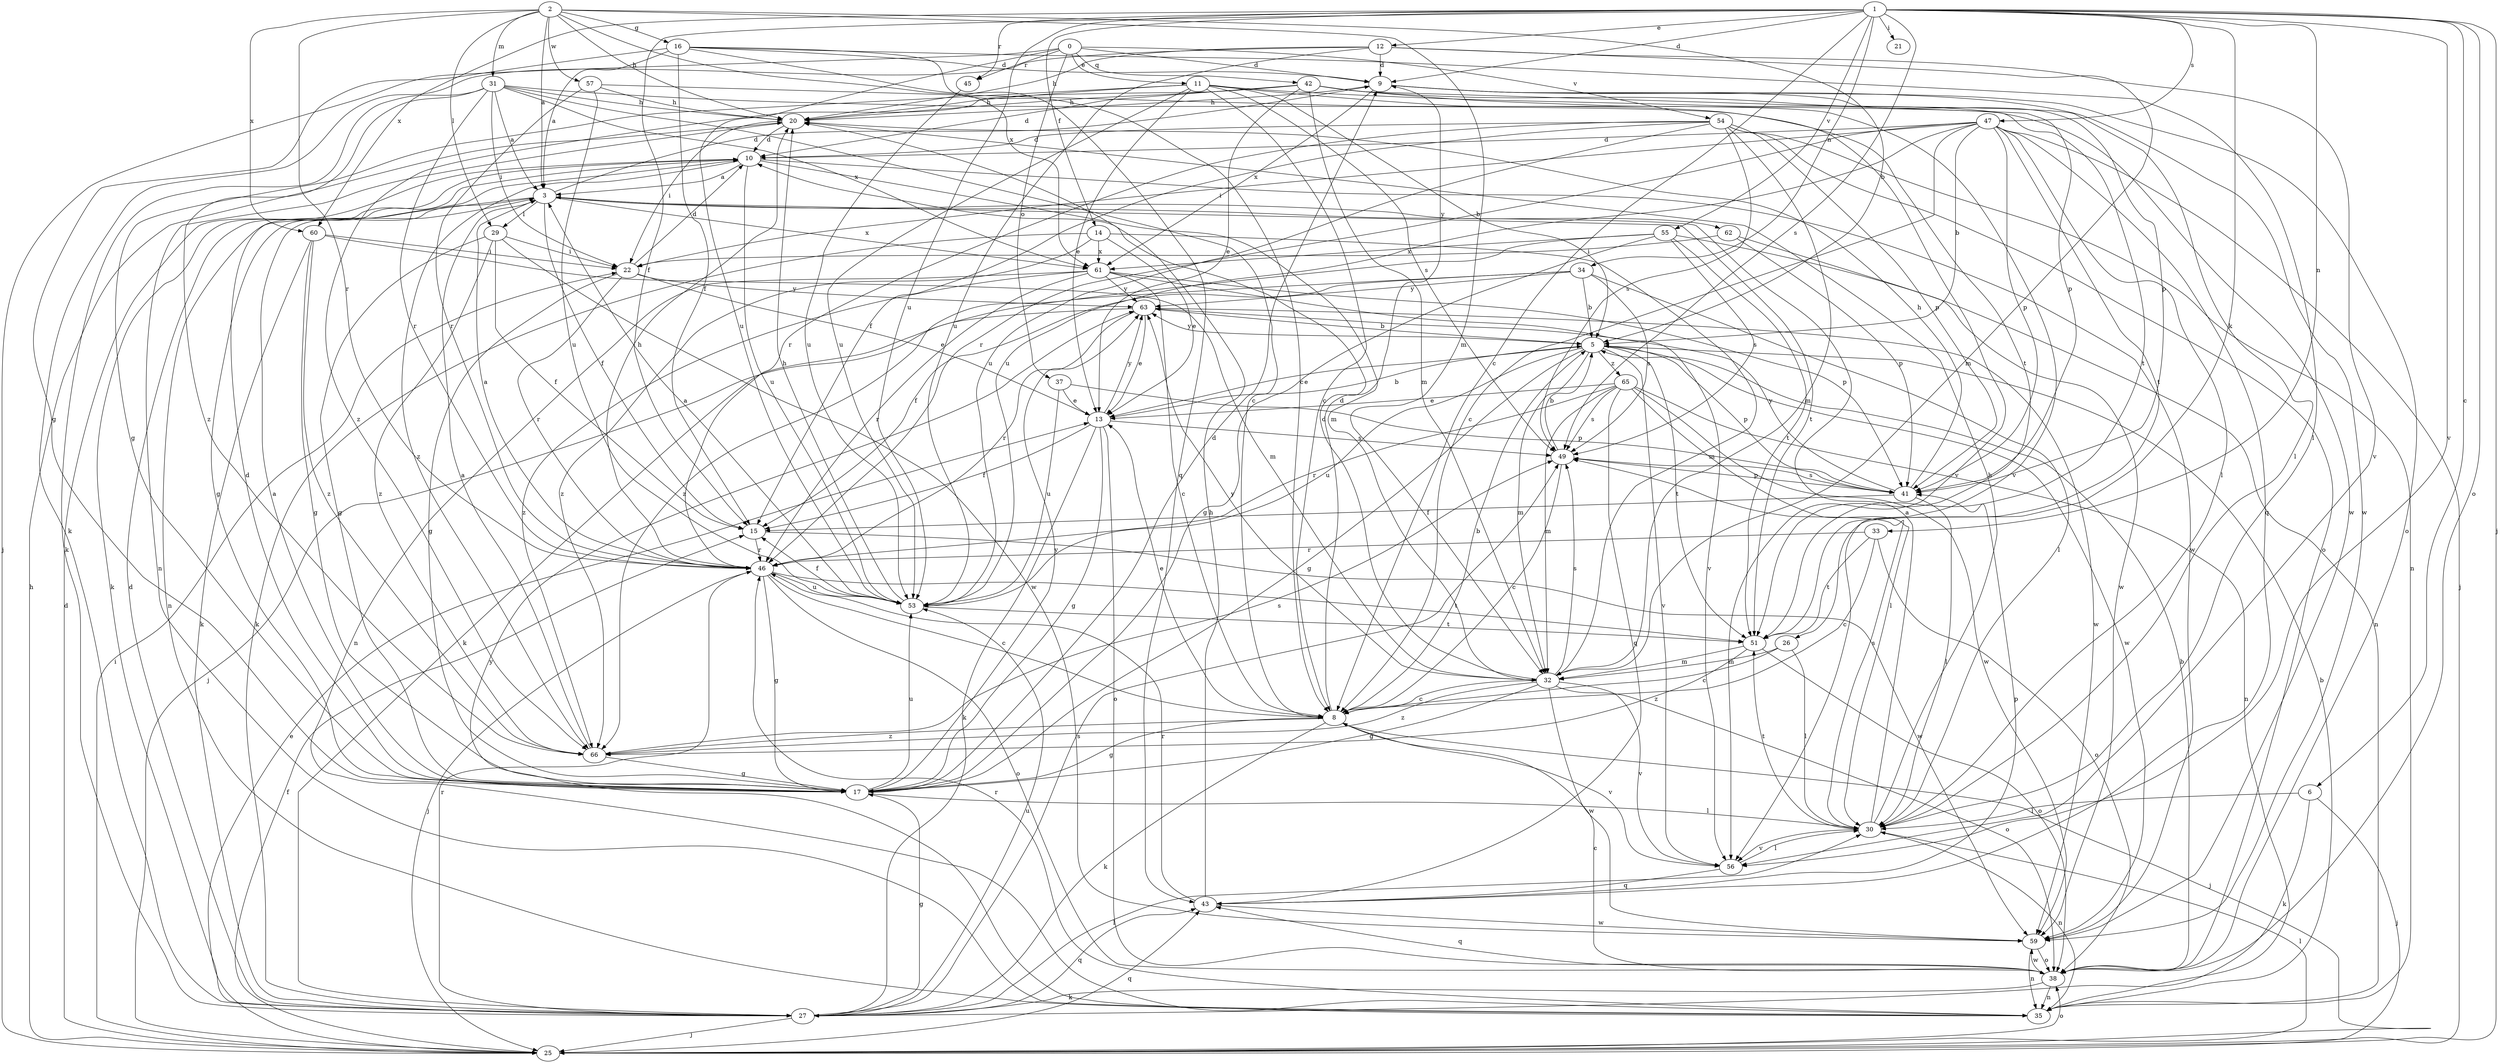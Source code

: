 strict digraph  {
0;
1;
2;
3;
5;
6;
8;
9;
10;
11;
12;
13;
14;
15;
16;
17;
20;
21;
22;
25;
26;
27;
29;
30;
31;
32;
33;
34;
35;
37;
38;
41;
42;
43;
45;
46;
47;
49;
51;
53;
54;
55;
56;
57;
59;
60;
61;
62;
63;
65;
66;
0 -> 9  [label=d];
0 -> 11  [label=e];
0 -> 25  [label=j];
0 -> 37  [label=o];
0 -> 42  [label=q];
0 -> 45  [label=r];
0 -> 53  [label=u];
0 -> 54  [label=v];
1 -> 6  [label=c];
1 -> 8  [label=c];
1 -> 9  [label=d];
1 -> 12  [label=e];
1 -> 14  [label=f];
1 -> 15  [label=f];
1 -> 21  [label=i];
1 -> 25  [label=j];
1 -> 26  [label=k];
1 -> 33  [label=n];
1 -> 34  [label=n];
1 -> 38  [label=o];
1 -> 45  [label=r];
1 -> 47  [label=s];
1 -> 49  [label=s];
1 -> 53  [label=u];
1 -> 55  [label=v];
1 -> 56  [label=v];
1 -> 60  [label=x];
2 -> 3  [label=a];
2 -> 5  [label=b];
2 -> 16  [label=g];
2 -> 20  [label=h];
2 -> 29  [label=l];
2 -> 31  [label=m];
2 -> 32  [label=m];
2 -> 46  [label=r];
2 -> 57  [label=w];
2 -> 60  [label=x];
2 -> 61  [label=x];
3 -> 9  [label=d];
3 -> 15  [label=f];
3 -> 17  [label=g];
3 -> 29  [label=l];
3 -> 35  [label=n];
3 -> 51  [label=t];
3 -> 61  [label=x];
3 -> 62  [label=y];
5 -> 13  [label=e];
5 -> 17  [label=g];
5 -> 32  [label=m];
5 -> 41  [label=p];
5 -> 51  [label=t];
5 -> 53  [label=u];
5 -> 56  [label=v];
5 -> 59  [label=w];
5 -> 63  [label=y];
5 -> 65  [label=z];
6 -> 25  [label=j];
6 -> 27  [label=k];
6 -> 30  [label=l];
8 -> 5  [label=b];
8 -> 9  [label=d];
8 -> 13  [label=e];
8 -> 17  [label=g];
8 -> 25  [label=j];
8 -> 27  [label=k];
8 -> 56  [label=v];
8 -> 66  [label=z];
9 -> 20  [label=h];
9 -> 38  [label=o];
9 -> 41  [label=p];
9 -> 59  [label=w];
9 -> 61  [label=x];
10 -> 3  [label=a];
10 -> 27  [label=k];
10 -> 32  [label=m];
10 -> 53  [label=u];
10 -> 59  [label=w];
10 -> 66  [label=z];
11 -> 5  [label=b];
11 -> 8  [label=c];
11 -> 13  [label=e];
11 -> 17  [label=g];
11 -> 20  [label=h];
11 -> 49  [label=s];
11 -> 53  [label=u];
11 -> 56  [label=v];
11 -> 59  [label=w];
12 -> 9  [label=d];
12 -> 20  [label=h];
12 -> 27  [label=k];
12 -> 32  [label=m];
12 -> 53  [label=u];
12 -> 56  [label=v];
13 -> 5  [label=b];
13 -> 15  [label=f];
13 -> 17  [label=g];
13 -> 27  [label=k];
13 -> 38  [label=o];
13 -> 49  [label=s];
13 -> 63  [label=y];
14 -> 13  [label=e];
14 -> 27  [label=k];
14 -> 32  [label=m];
14 -> 61  [label=x];
14 -> 66  [label=z];
15 -> 46  [label=r];
15 -> 59  [label=w];
16 -> 3  [label=a];
16 -> 8  [label=c];
16 -> 9  [label=d];
16 -> 15  [label=f];
16 -> 17  [label=g];
16 -> 30  [label=l];
16 -> 43  [label=q];
17 -> 3  [label=a];
17 -> 9  [label=d];
17 -> 10  [label=d];
17 -> 30  [label=l];
17 -> 53  [label=u];
17 -> 63  [label=y];
20 -> 10  [label=d];
20 -> 22  [label=i];
20 -> 35  [label=n];
22 -> 10  [label=d];
22 -> 13  [label=e];
22 -> 17  [label=g];
22 -> 46  [label=r];
22 -> 63  [label=y];
25 -> 10  [label=d];
25 -> 13  [label=e];
25 -> 15  [label=f];
25 -> 20  [label=h];
25 -> 22  [label=i];
25 -> 30  [label=l];
25 -> 38  [label=o];
25 -> 43  [label=q];
26 -> 8  [label=c];
26 -> 30  [label=l];
26 -> 32  [label=m];
27 -> 10  [label=d];
27 -> 17  [label=g];
27 -> 25  [label=j];
27 -> 30  [label=l];
27 -> 43  [label=q];
27 -> 46  [label=r];
27 -> 49  [label=s];
27 -> 53  [label=u];
29 -> 15  [label=f];
29 -> 17  [label=g];
29 -> 22  [label=i];
29 -> 59  [label=w];
29 -> 66  [label=z];
30 -> 3  [label=a];
30 -> 20  [label=h];
30 -> 35  [label=n];
30 -> 49  [label=s];
30 -> 51  [label=t];
30 -> 56  [label=v];
31 -> 3  [label=a];
31 -> 8  [label=c];
31 -> 20  [label=h];
31 -> 22  [label=i];
31 -> 27  [label=k];
31 -> 46  [label=r];
31 -> 51  [label=t];
31 -> 61  [label=x];
31 -> 66  [label=z];
32 -> 8  [label=c];
32 -> 10  [label=d];
32 -> 17  [label=g];
32 -> 38  [label=o];
32 -> 49  [label=s];
32 -> 56  [label=v];
32 -> 59  [label=w];
32 -> 63  [label=y];
32 -> 66  [label=z];
33 -> 8  [label=c];
33 -> 38  [label=o];
33 -> 46  [label=r];
33 -> 51  [label=t];
34 -> 5  [label=b];
34 -> 15  [label=f];
34 -> 27  [label=k];
34 -> 30  [label=l];
34 -> 49  [label=s];
34 -> 63  [label=y];
35 -> 5  [label=b];
35 -> 46  [label=r];
35 -> 63  [label=y];
37 -> 13  [label=e];
37 -> 41  [label=p];
37 -> 53  [label=u];
38 -> 5  [label=b];
38 -> 8  [label=c];
38 -> 27  [label=k];
38 -> 35  [label=n];
38 -> 43  [label=q];
38 -> 59  [label=w];
41 -> 15  [label=f];
41 -> 20  [label=h];
41 -> 30  [label=l];
41 -> 49  [label=s];
41 -> 63  [label=y];
42 -> 10  [label=d];
42 -> 13  [label=e];
42 -> 20  [label=h];
42 -> 30  [label=l];
42 -> 32  [label=m];
42 -> 41  [label=p];
42 -> 51  [label=t];
42 -> 66  [label=z];
43 -> 20  [label=h];
43 -> 41  [label=p];
43 -> 46  [label=r];
43 -> 59  [label=w];
45 -> 53  [label=u];
46 -> 3  [label=a];
46 -> 8  [label=c];
46 -> 17  [label=g];
46 -> 20  [label=h];
46 -> 25  [label=j];
46 -> 38  [label=o];
46 -> 51  [label=t];
46 -> 53  [label=u];
47 -> 5  [label=b];
47 -> 8  [label=c];
47 -> 10  [label=d];
47 -> 22  [label=i];
47 -> 25  [label=j];
47 -> 30  [label=l];
47 -> 41  [label=p];
47 -> 43  [label=q];
47 -> 46  [label=r];
47 -> 51  [label=t];
47 -> 53  [label=u];
49 -> 5  [label=b];
49 -> 8  [label=c];
49 -> 41  [label=p];
51 -> 32  [label=m];
51 -> 38  [label=o];
51 -> 66  [label=z];
53 -> 3  [label=a];
53 -> 15  [label=f];
53 -> 20  [label=h];
53 -> 51  [label=t];
54 -> 10  [label=d];
54 -> 15  [label=f];
54 -> 32  [label=m];
54 -> 35  [label=n];
54 -> 38  [label=o];
54 -> 41  [label=p];
54 -> 46  [label=r];
54 -> 49  [label=s];
54 -> 53  [label=u];
55 -> 17  [label=g];
55 -> 35  [label=n];
55 -> 49  [label=s];
55 -> 51  [label=t];
55 -> 61  [label=x];
55 -> 66  [label=z];
56 -> 30  [label=l];
56 -> 43  [label=q];
57 -> 20  [label=h];
57 -> 46  [label=r];
57 -> 53  [label=u];
57 -> 56  [label=v];
59 -> 35  [label=n];
59 -> 38  [label=o];
60 -> 17  [label=g];
60 -> 22  [label=i];
60 -> 27  [label=k];
60 -> 32  [label=m];
60 -> 66  [label=z];
61 -> 8  [label=c];
61 -> 35  [label=n];
61 -> 41  [label=p];
61 -> 46  [label=r];
61 -> 56  [label=v];
61 -> 63  [label=y];
61 -> 66  [label=z];
62 -> 22  [label=i];
62 -> 41  [label=p];
62 -> 59  [label=w];
63 -> 5  [label=b];
63 -> 13  [label=e];
63 -> 25  [label=j];
63 -> 46  [label=r];
63 -> 59  [label=w];
65 -> 13  [label=e];
65 -> 30  [label=l];
65 -> 32  [label=m];
65 -> 35  [label=n];
65 -> 43  [label=q];
65 -> 46  [label=r];
65 -> 49  [label=s];
65 -> 59  [label=w];
66 -> 3  [label=a];
66 -> 17  [label=g];
66 -> 49  [label=s];
}
